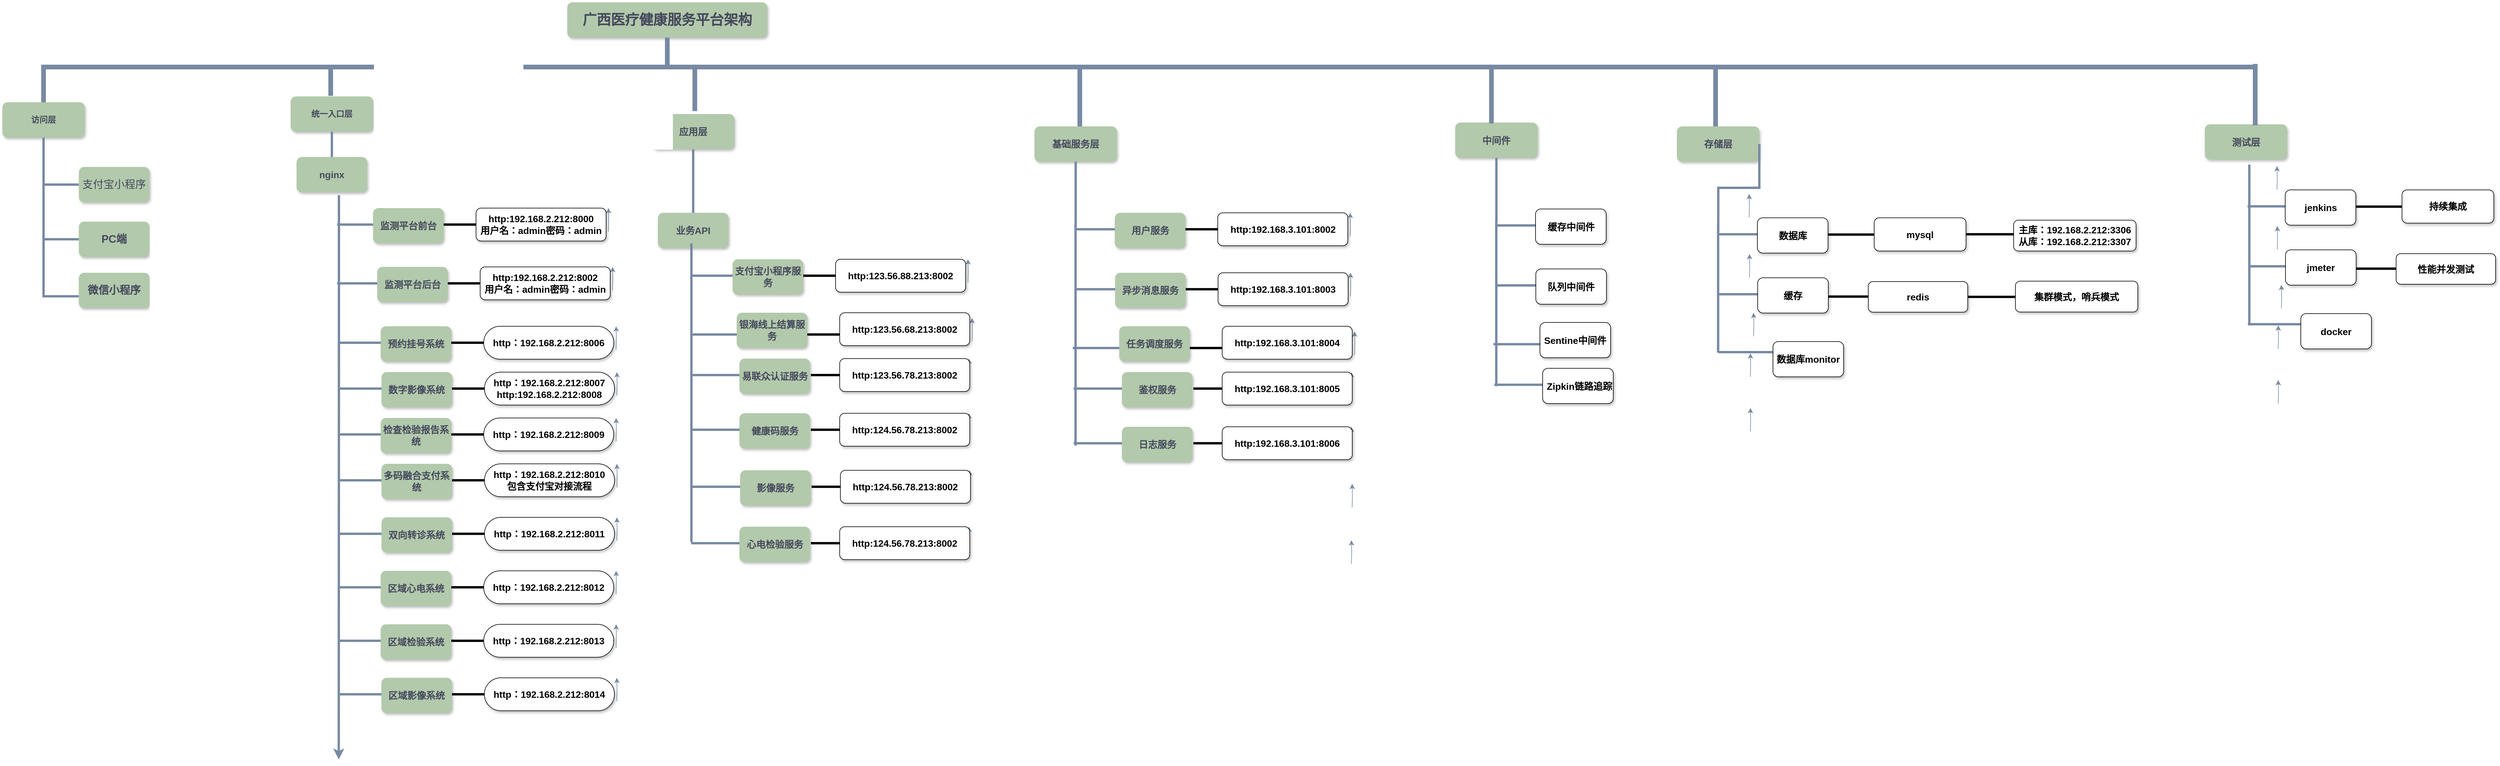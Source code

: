<mxfile version="13.9.9" type="github">
  <diagram name="Page-1" id="64c3da0e-402f-94eb-ee01-a36477274f13">
    <mxGraphModel dx="2031" dy="1089" grid="1" gridSize="13" guides="1" tooltips="1" connect="1" arrows="1" fold="1" page="1" pageScale="1" pageWidth="1169" pageHeight="826" math="0" shadow="0">
      <root>
        <mxCell id="0" />
        <mxCell id="1" parent="0" />
        <mxCell id="2" value="广西医疗健康服务平台架构" style="whiteSpace=wrap;rounded=1;shadow=1;fillColor=#B2C9AB;strokeColor=none;fontColor=#46495D;fontStyle=1;fontSize=24" parent="1" vertex="1">
          <mxGeometry x="1000" y="10" width="340" height="60" as="geometry" />
        </mxCell>
        <mxCell id="3" value="访问层" style="whiteSpace=wrap;rounded=1;fillColor=#B2C9AB;strokeColor=none;shadow=1;fontColor=#46495D;fontStyle=1;fontSize=14" parent="1" vertex="1">
          <mxGeometry x="40" y="180" width="140" height="60" as="geometry" />
        </mxCell>
        <mxCell id="4" value="统一入口层" style="whiteSpace=wrap;rounded=1;fillColor=#B2C9AB;strokeColor=none;shadow=1;fontColor=#46495D;fontStyle=1;fontSize=14" parent="1" vertex="1">
          <mxGeometry x="530" y="170.0" width="140" height="60" as="geometry" />
        </mxCell>
        <mxCell id="23" value="支付宝小程序" style="whiteSpace=wrap;rounded=1;fillColor=#B2C9AB;strokeColor=none;shadow=1;fontColor=#46495D;fontStyle=0;fontSize=18;" parent="1" vertex="1">
          <mxGeometry x="170.0" y="290.0" width="120" height="60" as="geometry" />
        </mxCell>
        <mxCell id="24" value="PC端" style="whiteSpace=wrap;rounded=1;fillColor=#B2C9AB;strokeColor=none;shadow=1;fontColor=#46495D;fontStyle=1;fontSize=18;" parent="1" vertex="1">
          <mxGeometry x="170.0" y="383.0" width="120" height="60" as="geometry" />
        </mxCell>
        <mxCell id="26" value="微信小程序" style="whiteSpace=wrap;rounded=1;fillColor=#B2C9AB;strokeColor=none;shadow=1;fontColor=#46495D;fontStyle=1;fontSize=18;" parent="1" vertex="1">
          <mxGeometry x="170.0" y="470.0" width="120" height="60" as="geometry" />
        </mxCell>
        <mxCell id="43" value="nginx" style="whiteSpace=wrap;rounded=1;fillColor=#B2C9AB;strokeColor=none;shadow=1;fontColor=#46495D;fontStyle=1;fontSize=16;" parent="1" vertex="1">
          <mxGeometry x="540.0" y="273.0" width="120" height="60" as="geometry" />
        </mxCell>
        <mxCell id="103" value="" style="edgeStyle=elbowEdgeStyle;elbow=vertical;rounded=0;fontColor=#46495D;endArrow=none;endFill=0;strokeWidth=4;strokeColor=#788AA3;" parent="1" source="3" edge="1">
          <mxGeometry width="100" height="100" relative="1" as="geometry">
            <mxPoint x="20" y="290" as="sourcePoint" />
            <mxPoint x="110" y="360" as="targetPoint" />
          </mxGeometry>
        </mxCell>
        <mxCell id="105" value="" style="edgeStyle=elbowEdgeStyle;elbow=horizontal;rounded=0;fontColor=#46495D;endArrow=none;endFill=0;strokeWidth=4;strokeColor=#788AA3;" parent="1" target="23" edge="1">
          <mxGeometry width="100" height="100" relative="1" as="geometry">
            <mxPoint x="110" y="360" as="sourcePoint" />
            <mxPoint x="110" y="380" as="targetPoint" />
            <Array as="points">
              <mxPoint x="110" y="430" />
              <mxPoint x="50" y="380" />
            </Array>
          </mxGeometry>
        </mxCell>
        <mxCell id="106" value="" style="edgeStyle=elbowEdgeStyle;elbow=horizontal;rounded=0;fontColor=#46495D;endArrow=none;endFill=0;strokeWidth=4;strokeColor=#788AA3;" parent="1" target="24" edge="1">
          <mxGeometry width="100" height="100" relative="1" as="geometry">
            <mxPoint x="110" y="360" as="sourcePoint" />
            <mxPoint x="80" y="440" as="targetPoint" />
            <Array as="points">
              <mxPoint x="110" y="480" />
              <mxPoint x="50" y="400" />
            </Array>
          </mxGeometry>
        </mxCell>
        <mxCell id="109" value="" style="edgeStyle=elbowEdgeStyle;elbow=horizontal;rounded=0;fontColor=#46495D;endArrow=none;endFill=0;strokeWidth=4;strokeColor=#788AA3;" parent="1" target="26" edge="1">
          <mxGeometry width="100" height="100" relative="1" as="geometry">
            <mxPoint x="110" y="340" as="sourcePoint" />
            <mxPoint x="100" y="460" as="targetPoint" />
            <Array as="points">
              <mxPoint x="110" y="510" />
              <mxPoint x="50" y="410" />
            </Array>
          </mxGeometry>
        </mxCell>
        <mxCell id="116" value="" style="edgeStyle=elbowEdgeStyle;elbow=vertical;rounded=0;fontColor=#46495D;endArrow=none;endFill=0;strokeWidth=4;strokeColor=#788AA3;" parent="1" source="4" target="43" edge="1">
          <mxGeometry width="100" height="100" relative="1" as="geometry">
            <mxPoint x="240" y="240.0" as="sourcePoint" />
            <mxPoint x="140" y="310" as="targetPoint" />
          </mxGeometry>
        </mxCell>
        <mxCell id="D-E3E2ECpoi-iPH8ubSQ-251" value="" style="edgeStyle=orthogonalEdgeStyle;curved=0;rounded=1;sketch=0;orthogonalLoop=1;jettySize=auto;html=1;strokeColor=#788AA3;fillColor=#B2C9AB;fontSize=18;fontColor=#46495D;" parent="1" edge="1">
          <mxGeometry relative="1" as="geometry">
            <mxPoint x="1070.0" y="400" as="sourcePoint" />
            <mxPoint x="1070.0" y="360" as="targetPoint" />
          </mxGeometry>
        </mxCell>
        <mxCell id="229" value="" style="edgeStyle=elbowEdgeStyle;elbow=vertical;rounded=0;fontColor=#46495D;endArrow=none;endFill=0;strokeWidth=8;strokeColor=#788AA3;" parent="1" source="2" target="3" edge="1">
          <mxGeometry width="100" height="100" relative="1" as="geometry">
            <mxPoint x="540" y="140" as="sourcePoint" />
            <mxPoint x="640" y="40" as="targetPoint" />
            <Array as="points">
              <mxPoint x="637" y="120" />
            </Array>
          </mxGeometry>
        </mxCell>
        <mxCell id="D-E3E2ECpoi-iPH8ubSQ-250" value="" style="edgeStyle=elbowEdgeStyle;elbow=vertical;rounded=0;fontColor=#46495D;endArrow=none;endFill=0;strokeWidth=8;strokeColor=#788AA3;" parent="1" edge="1">
          <mxGeometry width="100" height="100" relative="1" as="geometry">
            <mxPoint x="598" y="117" as="sourcePoint" />
            <mxPoint x="598" y="169" as="targetPoint" />
          </mxGeometry>
        </mxCell>
        <mxCell id="D-E3E2ECpoi-iPH8ubSQ-332" style="edgeStyle=orthogonalEdgeStyle;curved=0;rounded=1;sketch=0;orthogonalLoop=1;jettySize=auto;html=1;strokeColor=#788AA3;strokeWidth=4;fillColor=#B2C9AB;fontSize=16;fontColor=#46495D;" parent="1" edge="1">
          <mxGeometry relative="1" as="geometry">
            <mxPoint x="611.67" y="1298" as="targetPoint" />
            <mxPoint x="612" y="338" as="sourcePoint" />
            <Array as="points">
              <mxPoint x="612" y="585" />
              <mxPoint x="612" y="585" />
            </Array>
          </mxGeometry>
        </mxCell>
        <mxCell id="D-E3E2ECpoi-iPH8ubSQ-258" value="" style="line;strokeWidth=4;html=1;perimeter=backbonePerimeter;points=[];outlineConnect=0;rounded=0;sketch=0;fillColor=#B2C9AB;fontSize=16;fontColor=#46495D;strokeColor=#788AA3;" parent="1" vertex="1">
          <mxGeometry x="609" y="383" width="104" height="10" as="geometry" />
        </mxCell>
        <mxCell id="D-E3E2ECpoi-iPH8ubSQ-263" value="监测平台前台" style="whiteSpace=wrap;rounded=1;fillColor=#B2C9AB;strokeColor=none;shadow=1;fontColor=#46495D;fontStyle=1;fontSize=16;" parent="1" vertex="1">
          <mxGeometry x="670.0" y="360.0" width="120" height="60" as="geometry" />
        </mxCell>
        <mxCell id="D-E3E2ECpoi-iPH8ubSQ-266" value="" style="line;strokeWidth=4;html=1;perimeter=backbonePerimeter;points=[];outlineConnect=0;rounded=0;sketch=0;fillColor=#B2C9AB;fontSize=16;fontColor=#46495D;" parent="1" vertex="1">
          <mxGeometry x="790" y="383" width="81" height="10" as="geometry" />
        </mxCell>
        <mxCell id="D-E3E2ECpoi-iPH8ubSQ-267" value="http:192.168.2.212:8000&#xa;用户名：admin密码：admin" style="whiteSpace=wrap;rounded=1;shadow=1;fontStyle=1;fontSize=16;" parent="1" vertex="1">
          <mxGeometry x="845" y="360" width="221" height="56" as="geometry" />
        </mxCell>
        <mxCell id="D-E3E2ECpoi-iPH8ubSQ-269" value="" style="edgeStyle=orthogonalEdgeStyle;curved=0;rounded=1;sketch=0;orthogonalLoop=1;jettySize=auto;html=1;strokeColor=#788AA3;fillColor=#B2C9AB;fontSize=18;fontColor=#46495D;" parent="1" edge="1">
          <mxGeometry relative="1" as="geometry">
            <mxPoint x="1077.0" y="500" as="sourcePoint" />
            <mxPoint x="1077.0" y="460" as="targetPoint" />
          </mxGeometry>
        </mxCell>
        <mxCell id="D-E3E2ECpoi-iPH8ubSQ-270" value="" style="line;strokeWidth=4;html=1;perimeter=backbonePerimeter;points=[];outlineConnect=0;rounded=0;sketch=0;fillColor=#B2C9AB;fontSize=16;fontColor=#46495D;strokeColor=#788AA3;" parent="1" vertex="1">
          <mxGeometry x="609" y="483" width="104" height="10" as="geometry" />
        </mxCell>
        <mxCell id="D-E3E2ECpoi-iPH8ubSQ-271" value="监测平台后台" style="whiteSpace=wrap;rounded=1;fillColor=#B2C9AB;strokeColor=none;shadow=1;fontColor=#46495D;fontStyle=1;fontSize=16;" parent="1" vertex="1">
          <mxGeometry x="677.0" y="460.0" width="120" height="60" as="geometry" />
        </mxCell>
        <mxCell id="D-E3E2ECpoi-iPH8ubSQ-272" value="" style="line;strokeWidth=4;html=1;perimeter=backbonePerimeter;points=[];outlineConnect=0;rounded=0;sketch=0;fillColor=#B2C9AB;fontSize=16;fontColor=#46495D;" parent="1" vertex="1">
          <mxGeometry x="797" y="483" width="81" height="10" as="geometry" />
        </mxCell>
        <mxCell id="D-E3E2ECpoi-iPH8ubSQ-273" value="http:192.168.2.212:8002&#xa;用户名：admin密码：admin" style="whiteSpace=wrap;rounded=1;shadow=1;fontStyle=1;fontSize=16;" parent="1" vertex="1">
          <mxGeometry x="852" y="460" width="221" height="56" as="geometry" />
        </mxCell>
        <mxCell id="D-E3E2ECpoi-iPH8ubSQ-295" value="" style="edgeStyle=orthogonalEdgeStyle;curved=0;rounded=1;sketch=0;orthogonalLoop=1;jettySize=auto;html=1;strokeColor=#788AA3;fillColor=#B2C9AB;fontSize=18;fontColor=#46495D;" parent="1" edge="1">
          <mxGeometry relative="1" as="geometry">
            <mxPoint x="1083.0" y="601.0" as="sourcePoint" />
            <mxPoint x="1083.0" y="561.0" as="targetPoint" />
          </mxGeometry>
        </mxCell>
        <mxCell id="D-E3E2ECpoi-iPH8ubSQ-296" value="" style="line;strokeWidth=4;html=1;perimeter=backbonePerimeter;points=[];outlineConnect=0;rounded=0;sketch=0;fillColor=#B2C9AB;fontSize=16;fontColor=#46495D;strokeColor=#788AA3;" parent="1" vertex="1">
          <mxGeometry x="611.0" y="584" width="97" height="10" as="geometry" />
        </mxCell>
        <mxCell id="D-E3E2ECpoi-iPH8ubSQ-297" value="预约挂号系统" style="whiteSpace=wrap;rounded=1;fillColor=#B2C9AB;strokeColor=none;shadow=1;fontColor=#46495D;fontStyle=1;fontSize=16;" parent="1" vertex="1">
          <mxGeometry x="683.0" y="561.0" width="120" height="60" as="geometry" />
        </mxCell>
        <mxCell id="D-E3E2ECpoi-iPH8ubSQ-298" value="" style="line;strokeWidth=4;html=1;perimeter=backbonePerimeter;points=[];outlineConnect=0;rounded=0;sketch=0;fillColor=#B2C9AB;fontSize=16;fontColor=#46495D;" parent="1" vertex="1">
          <mxGeometry x="803.0" y="584" width="81" height="10" as="geometry" />
        </mxCell>
        <mxCell id="D-E3E2ECpoi-iPH8ubSQ-299" value="http：192.168.2.212:8006" style="whiteSpace=wrap;rounded=1;shadow=1;fontStyle=1;fontSize=16;arcSize=50;" parent="1" vertex="1">
          <mxGeometry x="858.0" y="561" width="221" height="56" as="geometry" />
        </mxCell>
        <mxCell id="D-E3E2ECpoi-iPH8ubSQ-303" value="" style="edgeStyle=orthogonalEdgeStyle;curved=0;rounded=1;sketch=0;orthogonalLoop=1;jettySize=auto;html=1;strokeColor=#788AA3;fillColor=#B2C9AB;fontSize=18;fontColor=#46495D;" parent="1" edge="1">
          <mxGeometry relative="1" as="geometry">
            <mxPoint x="1084.34" y="679.0" as="sourcePoint" />
            <mxPoint x="1084.34" y="639.0" as="targetPoint" />
          </mxGeometry>
        </mxCell>
        <mxCell id="D-E3E2ECpoi-iPH8ubSQ-304" value="" style="line;strokeWidth=4;html=1;perimeter=backbonePerimeter;points=[];outlineConnect=0;rounded=0;sketch=0;fillColor=#B2C9AB;fontSize=16;fontColor=#46495D;strokeColor=#788AA3;" parent="1" vertex="1">
          <mxGeometry x="612.34" y="662" width="97" height="10" as="geometry" />
        </mxCell>
        <mxCell id="D-E3E2ECpoi-iPH8ubSQ-305" value="数字影像系统" style="whiteSpace=wrap;rounded=1;fillColor=#B2C9AB;strokeColor=none;shadow=1;fontColor=#46495D;fontStyle=1;fontSize=16;" parent="1" vertex="1">
          <mxGeometry x="684.34" y="639.0" width="120" height="60" as="geometry" />
        </mxCell>
        <mxCell id="D-E3E2ECpoi-iPH8ubSQ-306" value="" style="line;strokeWidth=4;html=1;perimeter=backbonePerimeter;points=[];outlineConnect=0;rounded=0;sketch=0;fillColor=#B2C9AB;fontSize=16;fontColor=#46495D;" parent="1" vertex="1">
          <mxGeometry x="804.34" y="662" width="81" height="10" as="geometry" />
        </mxCell>
        <mxCell id="D-E3E2ECpoi-iPH8ubSQ-307" value="http：192.168.2.212:8007&#xa;http:192.168.2.212:8008" style="whiteSpace=wrap;rounded=1;shadow=1;fontStyle=1;fontSize=16;arcSize=50;" parent="1" vertex="1">
          <mxGeometry x="859.34" y="639" width="221" height="56" as="geometry" />
        </mxCell>
        <mxCell id="D-E3E2ECpoi-iPH8ubSQ-310" value="" style="edgeStyle=orthogonalEdgeStyle;curved=0;rounded=1;sketch=0;orthogonalLoop=1;jettySize=auto;html=1;strokeColor=#788AA3;fillColor=#B2C9AB;fontSize=18;fontColor=#46495D;" parent="1" edge="1">
          <mxGeometry relative="1" as="geometry">
            <mxPoint x="1083.0" y="757.0" as="sourcePoint" />
            <mxPoint x="1083.0" y="717.0" as="targetPoint" />
          </mxGeometry>
        </mxCell>
        <mxCell id="D-E3E2ECpoi-iPH8ubSQ-311" value="" style="line;strokeWidth=4;html=1;perimeter=backbonePerimeter;points=[];outlineConnect=0;rounded=0;sketch=0;fillColor=#B2C9AB;fontSize=16;fontColor=#46495D;strokeColor=#788AA3;" parent="1" vertex="1">
          <mxGeometry x="611.0" y="740" width="97" height="10" as="geometry" />
        </mxCell>
        <mxCell id="D-E3E2ECpoi-iPH8ubSQ-312" value="检查检验报告系统" style="whiteSpace=wrap;rounded=1;fillColor=#B2C9AB;strokeColor=none;shadow=1;fontColor=#46495D;fontStyle=1;fontSize=16;" parent="1" vertex="1">
          <mxGeometry x="683.0" y="717.0" width="120" height="60" as="geometry" />
        </mxCell>
        <mxCell id="D-E3E2ECpoi-iPH8ubSQ-313" value="" style="line;strokeWidth=4;html=1;perimeter=backbonePerimeter;points=[];outlineConnect=0;rounded=0;sketch=0;fillColor=#B2C9AB;fontSize=16;fontColor=#46495D;" parent="1" vertex="1">
          <mxGeometry x="803.0" y="740" width="81" height="10" as="geometry" />
        </mxCell>
        <mxCell id="D-E3E2ECpoi-iPH8ubSQ-314" value="http：192.168.2.212:8009" style="whiteSpace=wrap;rounded=1;shadow=1;fontStyle=1;fontSize=16;arcSize=50;" parent="1" vertex="1">
          <mxGeometry x="858.0" y="717" width="221" height="56" as="geometry" />
        </mxCell>
        <mxCell id="D-E3E2ECpoi-iPH8ubSQ-317" value="" style="edgeStyle=orthogonalEdgeStyle;curved=0;rounded=1;sketch=0;orthogonalLoop=1;jettySize=auto;html=1;strokeColor=#788AA3;fillColor=#B2C9AB;fontSize=18;fontColor=#46495D;" parent="1" edge="1">
          <mxGeometry relative="1" as="geometry">
            <mxPoint x="1084.34" y="835.0" as="sourcePoint" />
            <mxPoint x="1084.34" y="795.0" as="targetPoint" />
          </mxGeometry>
        </mxCell>
        <mxCell id="D-E3E2ECpoi-iPH8ubSQ-318" value="" style="line;strokeWidth=4;html=1;perimeter=backbonePerimeter;points=[];outlineConnect=0;rounded=0;sketch=0;fillColor=#B2C9AB;fontSize=16;fontColor=#46495D;strokeColor=#788AA3;" parent="1" vertex="1">
          <mxGeometry x="612.34" y="818" width="97" height="10" as="geometry" />
        </mxCell>
        <mxCell id="D-E3E2ECpoi-iPH8ubSQ-319" value="多码融合支付系统" style="whiteSpace=wrap;rounded=1;fillColor=#B2C9AB;strokeColor=none;shadow=1;fontColor=#46495D;fontStyle=1;fontSize=16;" parent="1" vertex="1">
          <mxGeometry x="684.34" y="795" width="120" height="60" as="geometry" />
        </mxCell>
        <mxCell id="D-E3E2ECpoi-iPH8ubSQ-320" value="" style="line;strokeWidth=4;html=1;perimeter=backbonePerimeter;points=[];outlineConnect=0;rounded=0;sketch=0;fillColor=#B2C9AB;fontSize=16;fontColor=#46495D;" parent="1" vertex="1">
          <mxGeometry x="804.34" y="818" width="81" height="10" as="geometry" />
        </mxCell>
        <mxCell id="D-E3E2ECpoi-iPH8ubSQ-321" value="http：192.168.2.212:8010&#xa;包含支付宝对接流程" style="whiteSpace=wrap;rounded=1;shadow=1;fontStyle=1;fontSize=16;arcSize=50;" parent="1" vertex="1">
          <mxGeometry x="859.34" y="795" width="221" height="56" as="geometry" />
        </mxCell>
        <mxCell id="D-E3E2ECpoi-iPH8ubSQ-322" value="" style="edgeStyle=orthogonalEdgeStyle;curved=0;rounded=1;sketch=0;orthogonalLoop=1;jettySize=auto;html=1;strokeColor=#788AA3;fillColor=#B2C9AB;fontSize=18;fontColor=#46495D;" parent="1" edge="1">
          <mxGeometry relative="1" as="geometry">
            <mxPoint x="1084.34" y="926.0" as="sourcePoint" />
            <mxPoint x="1084.34" y="886.0" as="targetPoint" />
          </mxGeometry>
        </mxCell>
        <mxCell id="D-E3E2ECpoi-iPH8ubSQ-323" value="" style="line;strokeWidth=4;html=1;perimeter=backbonePerimeter;points=[];outlineConnect=0;rounded=0;sketch=0;fillColor=#B2C9AB;fontSize=16;fontColor=#46495D;strokeColor=#788AA3;" parent="1" vertex="1">
          <mxGeometry x="612.34" y="909" width="97" height="10" as="geometry" />
        </mxCell>
        <mxCell id="D-E3E2ECpoi-iPH8ubSQ-324" value="双向转诊系统" style="whiteSpace=wrap;rounded=1;fillColor=#B2C9AB;strokeColor=none;shadow=1;fontColor=#46495D;fontStyle=1;fontSize=16;" parent="1" vertex="1">
          <mxGeometry x="684.34" y="886" width="120" height="60" as="geometry" />
        </mxCell>
        <mxCell id="D-E3E2ECpoi-iPH8ubSQ-325" value="" style="line;strokeWidth=4;html=1;perimeter=backbonePerimeter;points=[];outlineConnect=0;rounded=0;sketch=0;fillColor=#B2C9AB;fontSize=16;fontColor=#46495D;" parent="1" vertex="1">
          <mxGeometry x="804.34" y="909" width="81" height="10" as="geometry" />
        </mxCell>
        <mxCell id="D-E3E2ECpoi-iPH8ubSQ-326" value="http：192.168.2.212:8011" style="whiteSpace=wrap;rounded=1;shadow=1;fontStyle=1;fontSize=16;arcSize=50;" parent="1" vertex="1">
          <mxGeometry x="859.34" y="886" width="221" height="56" as="geometry" />
        </mxCell>
        <mxCell id="D-E3E2ECpoi-iPH8ubSQ-327" value="" style="edgeStyle=orthogonalEdgeStyle;curved=0;rounded=1;sketch=0;orthogonalLoop=1;jettySize=auto;html=1;strokeColor=#788AA3;fillColor=#B2C9AB;fontSize=18;fontColor=#46495D;" parent="1" edge="1">
          <mxGeometry relative="1" as="geometry">
            <mxPoint x="1083.0" y="1017.0" as="sourcePoint" />
            <mxPoint x="1083.0" y="977.0" as="targetPoint" />
          </mxGeometry>
        </mxCell>
        <mxCell id="D-E3E2ECpoi-iPH8ubSQ-328" value="" style="line;strokeWidth=4;html=1;perimeter=backbonePerimeter;points=[];outlineConnect=0;rounded=0;sketch=0;fillColor=#B2C9AB;fontSize=16;fontColor=#46495D;strokeColor=#788AA3;" parent="1" vertex="1">
          <mxGeometry x="611.0" y="1000" width="97" height="10" as="geometry" />
        </mxCell>
        <mxCell id="D-E3E2ECpoi-iPH8ubSQ-329" value="区域心电系统" style="whiteSpace=wrap;rounded=1;fillColor=#B2C9AB;strokeColor=none;shadow=1;fontColor=#46495D;fontStyle=1;fontSize=16;" parent="1" vertex="1">
          <mxGeometry x="683.0" y="977" width="120" height="60" as="geometry" />
        </mxCell>
        <mxCell id="D-E3E2ECpoi-iPH8ubSQ-330" value="" style="line;strokeWidth=4;html=1;perimeter=backbonePerimeter;points=[];outlineConnect=0;rounded=0;sketch=0;fillColor=#B2C9AB;fontSize=16;fontColor=#46495D;" parent="1" vertex="1">
          <mxGeometry x="803.0" y="1000" width="81" height="10" as="geometry" />
        </mxCell>
        <mxCell id="D-E3E2ECpoi-iPH8ubSQ-331" value="http：192.168.2.212:8012" style="whiteSpace=wrap;rounded=1;shadow=1;fontStyle=1;fontSize=16;arcSize=50;" parent="1" vertex="1">
          <mxGeometry x="858.0" y="977" width="221" height="56" as="geometry" />
        </mxCell>
        <mxCell id="D-E3E2ECpoi-iPH8ubSQ-333" value="" style="edgeStyle=orthogonalEdgeStyle;curved=0;rounded=1;sketch=0;orthogonalLoop=1;jettySize=auto;html=1;strokeColor=#788AA3;fillColor=#B2C9AB;fontSize=18;fontColor=#46495D;" parent="1" edge="1">
          <mxGeometry relative="1" as="geometry">
            <mxPoint x="1083.0" y="1108.0" as="sourcePoint" />
            <mxPoint x="1083.0" y="1068.0" as="targetPoint" />
          </mxGeometry>
        </mxCell>
        <mxCell id="D-E3E2ECpoi-iPH8ubSQ-334" value="" style="line;strokeWidth=4;html=1;perimeter=backbonePerimeter;points=[];outlineConnect=0;rounded=0;sketch=0;fillColor=#B2C9AB;fontSize=16;fontColor=#46495D;strokeColor=#788AA3;" parent="1" vertex="1">
          <mxGeometry x="611.0" y="1091" width="97" height="10" as="geometry" />
        </mxCell>
        <mxCell id="D-E3E2ECpoi-iPH8ubSQ-335" value="区域检验系统" style="whiteSpace=wrap;rounded=1;fillColor=#B2C9AB;strokeColor=none;shadow=1;fontColor=#46495D;fontStyle=1;fontSize=16;" parent="1" vertex="1">
          <mxGeometry x="683.0" y="1068" width="120" height="60" as="geometry" />
        </mxCell>
        <mxCell id="D-E3E2ECpoi-iPH8ubSQ-336" value="" style="line;strokeWidth=4;html=1;perimeter=backbonePerimeter;points=[];outlineConnect=0;rounded=0;sketch=0;fillColor=#B2C9AB;fontSize=16;fontColor=#46495D;" parent="1" vertex="1">
          <mxGeometry x="803.0" y="1091" width="81" height="10" as="geometry" />
        </mxCell>
        <mxCell id="D-E3E2ECpoi-iPH8ubSQ-337" value="http：192.168.2.212:8013" style="whiteSpace=wrap;rounded=1;shadow=1;fontStyle=1;fontSize=16;arcSize=50;" parent="1" vertex="1">
          <mxGeometry x="858.0" y="1068" width="221" height="56" as="geometry" />
        </mxCell>
        <mxCell id="D-E3E2ECpoi-iPH8ubSQ-343" value="" style="edgeStyle=orthogonalEdgeStyle;curved=0;rounded=1;sketch=0;orthogonalLoop=1;jettySize=auto;html=1;strokeColor=#788AA3;fillColor=#B2C9AB;fontSize=18;fontColor=#46495D;" parent="1" edge="1">
          <mxGeometry relative="1" as="geometry">
            <mxPoint x="1084.17" y="1199.0" as="sourcePoint" />
            <mxPoint x="1084.17" y="1159.0" as="targetPoint" />
          </mxGeometry>
        </mxCell>
        <mxCell id="D-E3E2ECpoi-iPH8ubSQ-344" value="" style="line;strokeWidth=4;html=1;perimeter=backbonePerimeter;points=[];outlineConnect=0;rounded=0;sketch=0;fillColor=#B2C9AB;fontSize=16;fontColor=#46495D;strokeColor=#788AA3;" parent="1" vertex="1">
          <mxGeometry x="612.17" y="1182" width="97" height="10" as="geometry" />
        </mxCell>
        <mxCell id="D-E3E2ECpoi-iPH8ubSQ-345" value="区域影像系统" style="whiteSpace=wrap;rounded=1;fillColor=#B2C9AB;strokeColor=none;shadow=1;fontColor=#46495D;fontStyle=1;fontSize=16;" parent="1" vertex="1">
          <mxGeometry x="684.17" y="1159" width="120" height="60" as="geometry" />
        </mxCell>
        <mxCell id="D-E3E2ECpoi-iPH8ubSQ-346" value="" style="line;strokeWidth=4;html=1;perimeter=backbonePerimeter;points=[];outlineConnect=0;rounded=0;sketch=0;fillColor=#B2C9AB;fontSize=16;fontColor=#46495D;" parent="1" vertex="1">
          <mxGeometry x="804.17" y="1182" width="81" height="10" as="geometry" />
        </mxCell>
        <mxCell id="D-E3E2ECpoi-iPH8ubSQ-347" value="http：192.168.2.212:8014" style="whiteSpace=wrap;rounded=1;shadow=1;fontStyle=1;fontSize=16;arcSize=50;" parent="1" vertex="1">
          <mxGeometry x="859.17" y="1159" width="221" height="56" as="geometry" />
        </mxCell>
        <mxCell id="D-E3E2ECpoi-iPH8ubSQ-348" value="应用层" style="whiteSpace=wrap;rounded=1;fillColor=#B2C9AB;strokeColor=none;shadow=1;fontColor=#46495D;fontStyle=1;fontSize=16;" parent="1" vertex="1">
          <mxGeometry x="1144" y="200.0" width="140" height="60" as="geometry" />
        </mxCell>
        <mxCell id="D-E3E2ECpoi-iPH8ubSQ-349" value="业务API" style="whiteSpace=wrap;rounded=1;fillColor=#B2C9AB;strokeColor=none;shadow=1;fontColor=#46495D;fontStyle=1;fontSize=16;" parent="1" vertex="1">
          <mxGeometry x="1154.0" y="368.0" width="120" height="60" as="geometry" />
        </mxCell>
        <mxCell id="D-E3E2ECpoi-iPH8ubSQ-350" value="" style="edgeStyle=elbowEdgeStyle;elbow=vertical;rounded=0;fontColor=#46495D;endArrow=none;endFill=0;strokeWidth=4;strokeColor=#788AA3;" parent="1" source="D-E3E2ECpoi-iPH8ubSQ-348" target="D-E3E2ECpoi-iPH8ubSQ-349" edge="1">
          <mxGeometry width="100" height="100" relative="1" as="geometry">
            <mxPoint x="851" y="327.0" as="sourcePoint" />
            <mxPoint x="751" y="397" as="targetPoint" />
          </mxGeometry>
        </mxCell>
        <mxCell id="D-E3E2ECpoi-iPH8ubSQ-351" value="" style="edgeStyle=orthogonalEdgeStyle;curved=0;rounded=1;sketch=0;orthogonalLoop=1;jettySize=auto;html=1;strokeColor=#788AA3;fillColor=#B2C9AB;fontSize=18;fontColor=#46495D;" parent="1" edge="1">
          <mxGeometry relative="1" as="geometry">
            <mxPoint x="1681.0" y="487" as="sourcePoint" />
            <mxPoint x="1681.0" y="447" as="targetPoint" />
          </mxGeometry>
        </mxCell>
        <mxCell id="D-E3E2ECpoi-iPH8ubSQ-352" value="" style="line;strokeWidth=4;direction=south;html=1;rounded=0;sketch=0;fillColor=#B2C9AB;fontSize=16;fontColor=#46495D;strokeColor=#788AA3;" parent="1" vertex="1">
          <mxGeometry x="1206" y="420" width="10" height="508" as="geometry" />
        </mxCell>
        <mxCell id="D-E3E2ECpoi-iPH8ubSQ-353" value="" style="line;strokeWidth=4;html=1;perimeter=backbonePerimeter;points=[];outlineConnect=0;rounded=0;sketch=0;fillColor=#B2C9AB;fontSize=16;fontColor=#46495D;strokeColor=#788AA3;" parent="1" vertex="1">
          <mxGeometry x="1209" y="470" width="104" height="10" as="geometry" />
        </mxCell>
        <mxCell id="D-E3E2ECpoi-iPH8ubSQ-354" value="支付宝小程序服务" style="whiteSpace=wrap;rounded=1;fillColor=#B2C9AB;strokeColor=none;shadow=1;fontColor=#46495D;fontStyle=1;fontSize=16;" parent="1" vertex="1">
          <mxGeometry x="1281.0" y="447.0" width="120" height="60" as="geometry" />
        </mxCell>
        <mxCell id="D-E3E2ECpoi-iPH8ubSQ-355" value="" style="line;strokeWidth=4;html=1;perimeter=backbonePerimeter;points=[];outlineConnect=0;rounded=0;sketch=0;fillColor=#B2C9AB;fontSize=16;fontColor=#46495D;" parent="1" vertex="1">
          <mxGeometry x="1401" y="470" width="81" height="10" as="geometry" />
        </mxCell>
        <mxCell id="D-E3E2ECpoi-iPH8ubSQ-356" value="http:123.56.88.213:8002" style="whiteSpace=wrap;rounded=1;shadow=1;fontStyle=1;fontSize=16;" parent="1" vertex="1">
          <mxGeometry x="1456" y="447" width="221" height="56" as="geometry" />
        </mxCell>
        <mxCell id="D-E3E2ECpoi-iPH8ubSQ-357" value="" style="edgeStyle=orthogonalEdgeStyle;curved=0;rounded=1;sketch=0;orthogonalLoop=1;jettySize=auto;html=1;strokeColor=#788AA3;fillColor=#B2C9AB;fontSize=18;fontColor=#46495D;" parent="1" edge="1">
          <mxGeometry relative="1" as="geometry">
            <mxPoint x="1688.0" y="587" as="sourcePoint" />
            <mxPoint x="1688.0" y="547" as="targetPoint" />
          </mxGeometry>
        </mxCell>
        <mxCell id="D-E3E2ECpoi-iPH8ubSQ-358" value="" style="line;strokeWidth=4;html=1;perimeter=backbonePerimeter;points=[];outlineConnect=0;rounded=0;sketch=0;fillColor=#B2C9AB;fontSize=16;fontColor=#46495D;strokeColor=#788AA3;" parent="1" vertex="1">
          <mxGeometry x="1209" y="570" width="101" height="10" as="geometry" />
        </mxCell>
        <mxCell id="D-E3E2ECpoi-iPH8ubSQ-359" value="银海线上结算服务" style="whiteSpace=wrap;rounded=1;fillColor=#B2C9AB;strokeColor=none;shadow=1;fontColor=#46495D;fontStyle=1;fontSize=16;" parent="1" vertex="1">
          <mxGeometry x="1288.0" y="538.0" width="120" height="60" as="geometry" />
        </mxCell>
        <mxCell id="D-E3E2ECpoi-iPH8ubSQ-360" value="" style="line;strokeWidth=4;html=1;perimeter=backbonePerimeter;points=[];outlineConnect=0;rounded=0;sketch=0;fillColor=#B2C9AB;fontSize=16;fontColor=#46495D;" parent="1" vertex="1">
          <mxGeometry x="1408" y="570" width="81" height="10" as="geometry" />
        </mxCell>
        <mxCell id="D-E3E2ECpoi-iPH8ubSQ-361" value="http:123.56.68.213:8002" style="whiteSpace=wrap;rounded=1;shadow=1;fontStyle=1;fontSize=16;" parent="1" vertex="1">
          <mxGeometry x="1463" y="538" width="221" height="56" as="geometry" />
        </mxCell>
        <mxCell id="D-E3E2ECpoi-iPH8ubSQ-418" value="" style="line;strokeWidth=8;direction=south;html=1;perimeter=backbonePerimeter;points=[];outlineConnect=0;rounded=0;sketch=0;fontSize=16;fontColor=#46495D;fillColor=#C9C3C6;strokeColor=#788AA3;" parent="1" vertex="1">
          <mxGeometry x="1211.79" y="118" width="10" height="77" as="geometry" />
        </mxCell>
        <mxCell id="D-E3E2ECpoi-iPH8ubSQ-420" value="" style="edgeStyle=orthogonalEdgeStyle;curved=0;rounded=1;sketch=0;orthogonalLoop=1;jettySize=auto;html=1;strokeColor=#788AA3;fillColor=#B2C9AB;fontSize=18;fontColor=#46495D;" parent="1" edge="1">
          <mxGeometry relative="1" as="geometry">
            <mxPoint x="1682.57" y="656" as="sourcePoint" />
            <mxPoint x="1682.57" y="616" as="targetPoint" />
          </mxGeometry>
        </mxCell>
        <mxCell id="D-E3E2ECpoi-iPH8ubSQ-421" value="" style="line;strokeWidth=4;html=1;perimeter=backbonePerimeter;points=[];outlineConnect=0;rounded=0;sketch=0;fillColor=#B2C9AB;fontSize=16;fontColor=#46495D;strokeColor=#788AA3;" parent="1" vertex="1">
          <mxGeometry x="1210.57" y="639" width="104" height="10" as="geometry" />
        </mxCell>
        <mxCell id="D-E3E2ECpoi-iPH8ubSQ-422" value="易联众认证服务" style="whiteSpace=wrap;rounded=1;fillColor=#B2C9AB;strokeColor=none;shadow=1;fontColor=#46495D;fontStyle=1;fontSize=16;" parent="1" vertex="1">
          <mxGeometry x="1292.57" y="616.0" width="120" height="60" as="geometry" />
        </mxCell>
        <mxCell id="D-E3E2ECpoi-iPH8ubSQ-423" value="" style="line;strokeWidth=4;html=1;perimeter=backbonePerimeter;points=[];outlineConnect=0;rounded=0;sketch=0;fillColor=#B2C9AB;fontSize=16;fontColor=#46495D;" parent="1" vertex="1">
          <mxGeometry x="1414" y="639" width="69.57" height="10" as="geometry" />
        </mxCell>
        <mxCell id="D-E3E2ECpoi-iPH8ubSQ-424" value="http:123.56.78.213:8002" style="whiteSpace=wrap;rounded=1;shadow=1;fontStyle=1;fontSize=16;" parent="1" vertex="1">
          <mxGeometry x="1463" y="616" width="221" height="56" as="geometry" />
        </mxCell>
        <mxCell id="D-E3E2ECpoi-iPH8ubSQ-425" value="" style="edgeStyle=orthogonalEdgeStyle;curved=0;rounded=1;sketch=0;orthogonalLoop=1;jettySize=auto;html=1;strokeColor=#788AA3;fillColor=#B2C9AB;fontSize=18;fontColor=#46495D;" parent="1" edge="1">
          <mxGeometry relative="1" as="geometry">
            <mxPoint x="1682.57" y="749" as="sourcePoint" />
            <mxPoint x="1682.57" y="709" as="targetPoint" />
          </mxGeometry>
        </mxCell>
        <mxCell id="D-E3E2ECpoi-iPH8ubSQ-426" value="" style="line;strokeWidth=4;html=1;perimeter=backbonePerimeter;points=[];outlineConnect=0;rounded=0;sketch=0;fillColor=#B2C9AB;fontSize=16;fontColor=#46495D;strokeColor=#788AA3;" parent="1" vertex="1">
          <mxGeometry x="1210.57" y="732" width="104" height="10" as="geometry" />
        </mxCell>
        <mxCell id="D-E3E2ECpoi-iPH8ubSQ-427" value="健康码服务" style="whiteSpace=wrap;rounded=1;fillColor=#B2C9AB;strokeColor=none;shadow=1;fontColor=#46495D;fontStyle=1;fontSize=16;" parent="1" vertex="1">
          <mxGeometry x="1292.57" y="709.0" width="120" height="60" as="geometry" />
        </mxCell>
        <mxCell id="D-E3E2ECpoi-iPH8ubSQ-428" value="" style="line;strokeWidth=4;html=1;perimeter=backbonePerimeter;points=[];outlineConnect=0;rounded=0;sketch=0;fillColor=#B2C9AB;fontSize=16;fontColor=#46495D;" parent="1" vertex="1">
          <mxGeometry x="1414" y="732" width="69.57" height="10" as="geometry" />
        </mxCell>
        <mxCell id="D-E3E2ECpoi-iPH8ubSQ-429" value="http:124.56.78.213:8002" style="whiteSpace=wrap;rounded=1;shadow=1;fontStyle=1;fontSize=16;" parent="1" vertex="1">
          <mxGeometry x="1463" y="709" width="221" height="56" as="geometry" />
        </mxCell>
        <mxCell id="D-E3E2ECpoi-iPH8ubSQ-430" value="" style="edgeStyle=orthogonalEdgeStyle;curved=0;rounded=1;sketch=0;orthogonalLoop=1;jettySize=auto;html=1;strokeColor=#788AA3;fillColor=#B2C9AB;fontSize=18;fontColor=#46495D;" parent="1" edge="1">
          <mxGeometry relative="1" as="geometry">
            <mxPoint x="1683.79" y="846.0" as="sourcePoint" />
            <mxPoint x="1683.79" y="806" as="targetPoint" />
          </mxGeometry>
        </mxCell>
        <mxCell id="D-E3E2ECpoi-iPH8ubSQ-431" value="" style="line;strokeWidth=4;html=1;perimeter=backbonePerimeter;points=[];outlineConnect=0;rounded=0;sketch=0;fillColor=#B2C9AB;fontSize=16;fontColor=#46495D;strokeColor=#788AA3;" parent="1" vertex="1">
          <mxGeometry x="1211.79" y="829" width="104" height="10" as="geometry" />
        </mxCell>
        <mxCell id="D-E3E2ECpoi-iPH8ubSQ-432" value="影像服务" style="whiteSpace=wrap;rounded=1;fillColor=#B2C9AB;strokeColor=none;shadow=1;fontColor=#46495D;fontStyle=1;fontSize=16;" parent="1" vertex="1">
          <mxGeometry x="1293.79" y="806.0" width="120" height="60" as="geometry" />
        </mxCell>
        <mxCell id="D-E3E2ECpoi-iPH8ubSQ-433" value="" style="line;strokeWidth=4;html=1;perimeter=backbonePerimeter;points=[];outlineConnect=0;rounded=0;sketch=0;fillColor=#B2C9AB;fontSize=16;fontColor=#46495D;" parent="1" vertex="1">
          <mxGeometry x="1415.22" y="829" width="69.57" height="10" as="geometry" />
        </mxCell>
        <mxCell id="D-E3E2ECpoi-iPH8ubSQ-434" value="http:124.56.78.213:8002" style="whiteSpace=wrap;rounded=1;shadow=1;fontStyle=1;fontSize=16;" parent="1" vertex="1">
          <mxGeometry x="1464.22" y="806" width="221" height="56" as="geometry" />
        </mxCell>
        <mxCell id="D-E3E2ECpoi-iPH8ubSQ-435" value="" style="edgeStyle=orthogonalEdgeStyle;curved=0;rounded=1;sketch=0;orthogonalLoop=1;jettySize=auto;html=1;strokeColor=#788AA3;fillColor=#B2C9AB;fontSize=18;fontColor=#46495D;" parent="1" edge="1">
          <mxGeometry relative="1" as="geometry">
            <mxPoint x="1682.57" y="942.0" as="sourcePoint" />
            <mxPoint x="1682.57" y="902" as="targetPoint" />
          </mxGeometry>
        </mxCell>
        <mxCell id="D-E3E2ECpoi-iPH8ubSQ-436" value="" style="line;strokeWidth=4;html=1;perimeter=backbonePerimeter;points=[];outlineConnect=0;rounded=0;sketch=0;fillColor=#B2C9AB;fontSize=16;fontColor=#46495D;strokeColor=#788AA3;" parent="1" vertex="1">
          <mxGeometry x="1210.57" y="925" width="104" height="10" as="geometry" />
        </mxCell>
        <mxCell id="D-E3E2ECpoi-iPH8ubSQ-437" value="心电检验服务" style="whiteSpace=wrap;rounded=1;fillColor=#B2C9AB;strokeColor=none;shadow=1;fontColor=#46495D;fontStyle=1;fontSize=16;" parent="1" vertex="1">
          <mxGeometry x="1292.57" y="902.0" width="120" height="60" as="geometry" />
        </mxCell>
        <mxCell id="D-E3E2ECpoi-iPH8ubSQ-438" value="" style="line;strokeWidth=4;html=1;perimeter=backbonePerimeter;points=[];outlineConnect=0;rounded=0;sketch=0;fillColor=#B2C9AB;fontSize=16;fontColor=#46495D;" parent="1" vertex="1">
          <mxGeometry x="1414" y="925" width="69.57" height="10" as="geometry" />
        </mxCell>
        <mxCell id="D-E3E2ECpoi-iPH8ubSQ-439" value="http:124.56.78.213:8002" style="whiteSpace=wrap;rounded=1;shadow=1;fontStyle=1;fontSize=16;" parent="1" vertex="1">
          <mxGeometry x="1463" y="902" width="221" height="56" as="geometry" />
        </mxCell>
        <mxCell id="N0z0GKp-rFA3YgLBOQ30-234" value="基础服务层" style="whiteSpace=wrap;rounded=1;fillColor=#B2C9AB;strokeColor=none;shadow=1;fontColor=#46495D;fontStyle=1;fontSize=16;" vertex="1" parent="1">
          <mxGeometry x="1794" y="221.0" width="140" height="60" as="geometry" />
        </mxCell>
        <mxCell id="N0z0GKp-rFA3YgLBOQ30-236" value="" style="edgeStyle=elbowEdgeStyle;elbow=vertical;rounded=0;fontColor=#46495D;endArrow=none;endFill=0;strokeWidth=4;strokeColor=#788AA3;" edge="1" parent="1" source="N0z0GKp-rFA3YgLBOQ30-234">
          <mxGeometry width="100" height="100" relative="1" as="geometry">
            <mxPoint x="1501" y="350.0" as="sourcePoint" />
            <mxPoint x="1864" y="391" as="targetPoint" />
          </mxGeometry>
        </mxCell>
        <mxCell id="N0z0GKp-rFA3YgLBOQ30-237" value="" style="edgeStyle=orthogonalEdgeStyle;curved=0;rounded=1;sketch=0;orthogonalLoop=1;jettySize=auto;html=1;strokeColor=#788AA3;fillColor=#B2C9AB;fontSize=18;fontColor=#46495D;" edge="1" parent="1">
          <mxGeometry relative="1" as="geometry">
            <mxPoint x="2331.0" y="510" as="sourcePoint" />
            <mxPoint x="2331.0" y="470" as="targetPoint" />
          </mxGeometry>
        </mxCell>
        <mxCell id="N0z0GKp-rFA3YgLBOQ30-238" value="" style="line;strokeWidth=4;direction=south;html=1;rounded=0;sketch=0;fillColor=#B2C9AB;fontSize=16;fontColor=#46495D;strokeColor=#788AA3;" vertex="1" parent="1">
          <mxGeometry x="1858.79" y="387" width="10" height="377" as="geometry" />
        </mxCell>
        <mxCell id="N0z0GKp-rFA3YgLBOQ30-239" value="" style="line;strokeWidth=4;html=1;perimeter=backbonePerimeter;points=[];outlineConnect=0;rounded=0;sketch=0;fillColor=#B2C9AB;fontSize=16;fontColor=#46495D;strokeColor=#788AA3;" vertex="1" parent="1">
          <mxGeometry x="1865" y="493" width="92" height="10" as="geometry" />
        </mxCell>
        <mxCell id="N0z0GKp-rFA3YgLBOQ30-240" value="异步消息服务" style="whiteSpace=wrap;rounded=1;fillColor=#B2C9AB;strokeColor=none;shadow=1;fontColor=#46495D;fontStyle=1;fontSize=16;" vertex="1" parent="1">
          <mxGeometry x="1931.0" y="470.0" width="120" height="60" as="geometry" />
        </mxCell>
        <mxCell id="N0z0GKp-rFA3YgLBOQ30-241" value="" style="line;strokeWidth=4;html=1;perimeter=backbonePerimeter;points=[];outlineConnect=0;rounded=0;sketch=0;fillColor=#B2C9AB;fontSize=16;fontColor=#46495D;" vertex="1" parent="1">
          <mxGeometry x="2051" y="493" width="81" height="10" as="geometry" />
        </mxCell>
        <mxCell id="N0z0GKp-rFA3YgLBOQ30-242" value="http:192.168.3.101:8003" style="whiteSpace=wrap;rounded=1;shadow=1;fontStyle=1;fontSize=16;" vertex="1" parent="1">
          <mxGeometry x="2106" y="470" width="221" height="56" as="geometry" />
        </mxCell>
        <mxCell id="N0z0GKp-rFA3YgLBOQ30-243" value="" style="edgeStyle=orthogonalEdgeStyle;curved=0;rounded=1;sketch=0;orthogonalLoop=1;jettySize=auto;html=1;strokeColor=#788AA3;fillColor=#B2C9AB;fontSize=18;fontColor=#46495D;" edge="1" parent="1">
          <mxGeometry relative="1" as="geometry">
            <mxPoint x="2338.0" y="610" as="sourcePoint" />
            <mxPoint x="2338.0" y="570" as="targetPoint" />
          </mxGeometry>
        </mxCell>
        <mxCell id="N0z0GKp-rFA3YgLBOQ30-244" value="" style="line;strokeWidth=4;html=1;perimeter=backbonePerimeter;points=[];outlineConnect=0;rounded=0;sketch=0;fillColor=#B2C9AB;fontSize=16;fontColor=#46495D;strokeColor=#788AA3;" vertex="1" parent="1">
          <mxGeometry x="1859" y="593" width="101" height="10" as="geometry" />
        </mxCell>
        <mxCell id="N0z0GKp-rFA3YgLBOQ30-245" value="任务调度服务" style="whiteSpace=wrap;rounded=1;fillColor=#B2C9AB;strokeColor=none;shadow=1;fontColor=#46495D;fontStyle=1;fontSize=16;" vertex="1" parent="1">
          <mxGeometry x="1938.0" y="561.0" width="120" height="60" as="geometry" />
        </mxCell>
        <mxCell id="N0z0GKp-rFA3YgLBOQ30-246" value="" style="line;strokeWidth=4;html=1;perimeter=backbonePerimeter;points=[];outlineConnect=0;rounded=0;sketch=0;fillColor=#B2C9AB;fontSize=16;fontColor=#46495D;" vertex="1" parent="1">
          <mxGeometry x="2058" y="593" width="81" height="10" as="geometry" />
        </mxCell>
        <mxCell id="N0z0GKp-rFA3YgLBOQ30-247" value="http:192.168.3.101:8004" style="whiteSpace=wrap;rounded=1;shadow=1;fontStyle=1;fontSize=16;" vertex="1" parent="1">
          <mxGeometry x="2113" y="561" width="221" height="56" as="geometry" />
        </mxCell>
        <mxCell id="N0z0GKp-rFA3YgLBOQ30-248" value="" style="edgeStyle=orthogonalEdgeStyle;curved=0;rounded=1;sketch=0;orthogonalLoop=1;jettySize=auto;html=1;strokeColor=#788AA3;fillColor=#B2C9AB;fontSize=18;fontColor=#46495D;" edge="1" parent="1">
          <mxGeometry relative="1" as="geometry">
            <mxPoint x="2332.57" y="679" as="sourcePoint" />
            <mxPoint x="2332.57" y="639" as="targetPoint" />
          </mxGeometry>
        </mxCell>
        <mxCell id="N0z0GKp-rFA3YgLBOQ30-249" value="" style="line;strokeWidth=4;html=1;perimeter=backbonePerimeter;points=[];outlineConnect=0;rounded=0;sketch=0;fillColor=#B2C9AB;fontSize=16;fontColor=#46495D;strokeColor=#788AA3;" vertex="1" parent="1">
          <mxGeometry x="1860.57" y="662" width="104" height="10" as="geometry" />
        </mxCell>
        <mxCell id="N0z0GKp-rFA3YgLBOQ30-250" value="鉴权服务" style="whiteSpace=wrap;rounded=1;fillColor=#B2C9AB;strokeColor=none;shadow=1;fontColor=#46495D;fontStyle=1;fontSize=16;" vertex="1" parent="1">
          <mxGeometry x="1942.57" y="639.0" width="120" height="60" as="geometry" />
        </mxCell>
        <mxCell id="N0z0GKp-rFA3YgLBOQ30-251" value="" style="line;strokeWidth=4;html=1;perimeter=backbonePerimeter;points=[];outlineConnect=0;rounded=0;sketch=0;fillColor=#B2C9AB;fontSize=16;fontColor=#46495D;" vertex="1" parent="1">
          <mxGeometry x="2064" y="662" width="69.57" height="10" as="geometry" />
        </mxCell>
        <mxCell id="N0z0GKp-rFA3YgLBOQ30-252" value="http:192.168.3.101:8005" style="whiteSpace=wrap;rounded=1;shadow=1;fontStyle=1;fontSize=16;" vertex="1" parent="1">
          <mxGeometry x="2113" y="639" width="221" height="56" as="geometry" />
        </mxCell>
        <mxCell id="N0z0GKp-rFA3YgLBOQ30-253" value="" style="edgeStyle=orthogonalEdgeStyle;curved=0;rounded=1;sketch=0;orthogonalLoop=1;jettySize=auto;html=1;strokeColor=#788AA3;fillColor=#B2C9AB;fontSize=18;fontColor=#46495D;" edge="1" parent="1">
          <mxGeometry relative="1" as="geometry">
            <mxPoint x="2332.57" y="772" as="sourcePoint" />
            <mxPoint x="2332.57" y="732" as="targetPoint" />
          </mxGeometry>
        </mxCell>
        <mxCell id="N0z0GKp-rFA3YgLBOQ30-254" value="" style="line;strokeWidth=4;html=1;perimeter=backbonePerimeter;points=[];outlineConnect=0;rounded=0;sketch=0;fillColor=#B2C9AB;fontSize=16;fontColor=#46495D;strokeColor=#788AA3;" vertex="1" parent="1">
          <mxGeometry x="1860.57" y="755" width="104" height="10" as="geometry" />
        </mxCell>
        <mxCell id="N0z0GKp-rFA3YgLBOQ30-255" value="日志服务" style="whiteSpace=wrap;rounded=1;fillColor=#B2C9AB;strokeColor=none;shadow=1;fontColor=#46495D;fontStyle=1;fontSize=16;" vertex="1" parent="1">
          <mxGeometry x="1942.57" y="732.0" width="120" height="60" as="geometry" />
        </mxCell>
        <mxCell id="N0z0GKp-rFA3YgLBOQ30-256" value="" style="line;strokeWidth=4;html=1;perimeter=backbonePerimeter;points=[];outlineConnect=0;rounded=0;sketch=0;fillColor=#B2C9AB;fontSize=16;fontColor=#46495D;" vertex="1" parent="1">
          <mxGeometry x="2064" y="755" width="69.57" height="10" as="geometry" />
        </mxCell>
        <mxCell id="N0z0GKp-rFA3YgLBOQ30-257" value="http:192.168.3.101:8006" style="whiteSpace=wrap;rounded=1;shadow=1;fontStyle=1;fontSize=16;" vertex="1" parent="1">
          <mxGeometry x="2113" y="732" width="221" height="56" as="geometry" />
        </mxCell>
        <mxCell id="N0z0GKp-rFA3YgLBOQ30-258" value="" style="edgeStyle=orthogonalEdgeStyle;curved=0;rounded=1;sketch=0;orthogonalLoop=1;jettySize=auto;html=1;strokeColor=#788AA3;fillColor=#B2C9AB;fontSize=18;fontColor=#46495D;" edge="1" parent="1">
          <mxGeometry relative="1" as="geometry">
            <mxPoint x="2333.79" y="869" as="sourcePoint" />
            <mxPoint x="2333.79" y="829" as="targetPoint" />
          </mxGeometry>
        </mxCell>
        <mxCell id="N0z0GKp-rFA3YgLBOQ30-263" value="" style="edgeStyle=orthogonalEdgeStyle;curved=0;rounded=1;sketch=0;orthogonalLoop=1;jettySize=auto;html=1;strokeColor=#788AA3;fillColor=#B2C9AB;fontSize=18;fontColor=#46495D;" edge="1" parent="1">
          <mxGeometry relative="1" as="geometry">
            <mxPoint x="2332.57" y="965" as="sourcePoint" />
            <mxPoint x="2332.57" y="925" as="targetPoint" />
          </mxGeometry>
        </mxCell>
        <mxCell id="N0z0GKp-rFA3YgLBOQ30-268" value="" style="line;strokeWidth=8;direction=south;html=1;perimeter=backbonePerimeter;points=[];outlineConnect=0;rounded=0;sketch=0;fontSize=16;fontColor=#46495D;fillColor=#C9C3C6;strokeColor=#788AA3;" vertex="1" parent="1">
          <mxGeometry x="1866" y="123" width="10" height="98" as="geometry" />
        </mxCell>
        <mxCell id="N0z0GKp-rFA3YgLBOQ30-279" value="" style="edgeStyle=orthogonalEdgeStyle;curved=0;rounded=1;sketch=0;orthogonalLoop=1;jettySize=auto;html=1;strokeColor=#788AA3;fillColor=#B2C9AB;fontSize=18;fontColor=#46495D;" edge="1" parent="1">
          <mxGeometry relative="1" as="geometry">
            <mxPoint x="2330.5" y="408" as="sourcePoint" />
            <mxPoint x="2330.5" y="368" as="targetPoint" />
          </mxGeometry>
        </mxCell>
        <mxCell id="N0z0GKp-rFA3YgLBOQ30-280" value="" style="line;strokeWidth=4;html=1;perimeter=backbonePerimeter;points=[];outlineConnect=0;rounded=0;sketch=0;fillColor=#B2C9AB;fontSize=16;fontColor=#46495D;strokeColor=#788AA3;" vertex="1" parent="1">
          <mxGeometry x="1864.5" y="391" width="92" height="10" as="geometry" />
        </mxCell>
        <mxCell id="N0z0GKp-rFA3YgLBOQ30-281" value="用户服务" style="whiteSpace=wrap;rounded=1;fillColor=#B2C9AB;strokeColor=none;shadow=1;fontColor=#46495D;fontStyle=1;fontSize=16;" vertex="1" parent="1">
          <mxGeometry x="1930.5" y="368.0" width="120" height="60" as="geometry" />
        </mxCell>
        <mxCell id="N0z0GKp-rFA3YgLBOQ30-282" value="" style="line;strokeWidth=4;html=1;perimeter=backbonePerimeter;points=[];outlineConnect=0;rounded=0;sketch=0;fillColor=#B2C9AB;fontSize=16;fontColor=#46495D;" vertex="1" parent="1">
          <mxGeometry x="2050.5" y="391" width="81" height="10" as="geometry" />
        </mxCell>
        <mxCell id="N0z0GKp-rFA3YgLBOQ30-283" value="http:192.168.3.101:8002" style="whiteSpace=wrap;rounded=1;shadow=1;fontStyle=1;fontSize=16;" vertex="1" parent="1">
          <mxGeometry x="2105.5" y="368" width="221" height="56" as="geometry" />
        </mxCell>
        <mxCell id="N0z0GKp-rFA3YgLBOQ30-286" value="中间件" style="whiteSpace=wrap;rounded=1;fillColor=#B2C9AB;strokeColor=none;shadow=1;fontColor=#46495D;fontStyle=1;fontSize=16;" vertex="1" parent="1">
          <mxGeometry x="2509" y="214.5" width="140" height="60" as="geometry" />
        </mxCell>
        <mxCell id="N0z0GKp-rFA3YgLBOQ30-287" value="" style="edgeStyle=elbowEdgeStyle;elbow=vertical;rounded=0;fontColor=#46495D;endArrow=none;endFill=0;strokeWidth=4;strokeColor=#788AA3;" edge="1" parent="1" source="N0z0GKp-rFA3YgLBOQ30-286">
          <mxGeometry width="100" height="100" relative="1" as="geometry">
            <mxPoint x="2216" y="343.5" as="sourcePoint" />
            <mxPoint x="2579" y="384.5" as="targetPoint" />
          </mxGeometry>
        </mxCell>
        <mxCell id="N0z0GKp-rFA3YgLBOQ30-288" value="" style="edgeStyle=orthogonalEdgeStyle;curved=0;rounded=1;sketch=0;orthogonalLoop=1;jettySize=auto;html=1;strokeColor=#788AA3;fillColor=#B2C9AB;fontSize=18;fontColor=#46495D;" edge="1" parent="1">
          <mxGeometry relative="1" as="geometry">
            <mxPoint x="3009.0" y="478" as="sourcePoint" />
            <mxPoint x="3009.0" y="438" as="targetPoint" />
          </mxGeometry>
        </mxCell>
        <mxCell id="N0z0GKp-rFA3YgLBOQ30-289" value="" style="line;strokeWidth=4;direction=south;html=1;rounded=0;sketch=0;fillColor=#B2C9AB;fontSize=16;fontColor=#46495D;strokeColor=#788AA3;" vertex="1" parent="1">
          <mxGeometry x="2573.79" y="380.5" width="10" height="282.5" as="geometry" />
        </mxCell>
        <mxCell id="N0z0GKp-rFA3YgLBOQ30-290" value="" style="line;strokeWidth=4;html=1;perimeter=backbonePerimeter;points=[];outlineConnect=0;rounded=0;sketch=0;fillColor=#B2C9AB;fontSize=16;fontColor=#46495D;strokeColor=#788AA3;" vertex="1" parent="1">
          <mxGeometry x="2580" y="486.5" width="92" height="10" as="geometry" />
        </mxCell>
        <mxCell id="N0z0GKp-rFA3YgLBOQ30-291" value="队列中间件" style="whiteSpace=wrap;rounded=1;shadow=1;fontStyle=1;fontSize=16;" vertex="1" parent="1">
          <mxGeometry x="2646" y="463.5" width="120" height="60" as="geometry" />
        </mxCell>
        <mxCell id="N0z0GKp-rFA3YgLBOQ30-295" value="" style="edgeStyle=orthogonalEdgeStyle;curved=0;rounded=1;sketch=0;orthogonalLoop=1;jettySize=auto;html=1;strokeColor=#788AA3;fillColor=#B2C9AB;fontSize=18;fontColor=#46495D;" edge="1" parent="1">
          <mxGeometry relative="1" as="geometry">
            <mxPoint x="3016.0" y="578" as="sourcePoint" />
            <mxPoint x="3016.0" y="538" as="targetPoint" />
          </mxGeometry>
        </mxCell>
        <mxCell id="N0z0GKp-rFA3YgLBOQ30-296" value="" style="line;strokeWidth=4;html=1;perimeter=backbonePerimeter;points=[];outlineConnect=0;rounded=0;sketch=0;fillColor=#B2C9AB;fontSize=16;fontColor=#46495D;strokeColor=#788AA3;" vertex="1" parent="1">
          <mxGeometry x="2574" y="586.5" width="101" height="10" as="geometry" />
        </mxCell>
        <mxCell id="N0z0GKp-rFA3YgLBOQ30-297" value="Sentine中间件" style="whiteSpace=wrap;rounded=1;shadow=1;fontStyle=1;fontSize=16;" vertex="1" parent="1">
          <mxGeometry x="2653" y="554.5" width="120" height="60" as="geometry" />
        </mxCell>
        <mxCell id="N0z0GKp-rFA3YgLBOQ30-300" value="" style="edgeStyle=orthogonalEdgeStyle;curved=0;rounded=1;sketch=0;orthogonalLoop=1;jettySize=auto;html=1;strokeColor=#788AA3;fillColor=#B2C9AB;fontSize=18;fontColor=#46495D;" edge="1" parent="1">
          <mxGeometry relative="1" as="geometry">
            <mxPoint x="3010.57" y="647" as="sourcePoint" />
            <mxPoint x="3010.57" y="607" as="targetPoint" />
          </mxGeometry>
        </mxCell>
        <mxCell id="N0z0GKp-rFA3YgLBOQ30-301" value="" style="line;strokeWidth=4;html=1;perimeter=backbonePerimeter;points=[];outlineConnect=0;rounded=0;sketch=0;fillColor=#B2C9AB;fontSize=16;fontColor=#46495D;strokeColor=#788AA3;" vertex="1" parent="1">
          <mxGeometry x="2575.57" y="655.5" width="104" height="10" as="geometry" />
        </mxCell>
        <mxCell id="N0z0GKp-rFA3YgLBOQ30-302" value=" Zipkin链路追踪" style="whiteSpace=wrap;rounded=1;shadow=1;fontStyle=1;fontSize=16;" vertex="1" parent="1">
          <mxGeometry x="2657.57" y="632.5" width="120" height="60" as="geometry" />
        </mxCell>
        <mxCell id="N0z0GKp-rFA3YgLBOQ30-305" value="" style="edgeStyle=orthogonalEdgeStyle;curved=0;rounded=1;sketch=0;orthogonalLoop=1;jettySize=auto;html=1;strokeColor=#788AA3;fillColor=#B2C9AB;fontSize=18;fontColor=#46495D;" edge="1" parent="1">
          <mxGeometry relative="1" as="geometry">
            <mxPoint x="3010.57" y="740" as="sourcePoint" />
            <mxPoint x="3010.57" y="700" as="targetPoint" />
          </mxGeometry>
        </mxCell>
        <mxCell id="N0z0GKp-rFA3YgLBOQ30-310" value="" style="edgeStyle=orthogonalEdgeStyle;curved=0;rounded=1;sketch=0;orthogonalLoop=1;jettySize=auto;html=1;strokeColor=#788AA3;fillColor=#B2C9AB;fontSize=18;fontColor=#46495D;" edge="1" parent="1">
          <mxGeometry relative="1" as="geometry">
            <mxPoint x="3008.5" y="376" as="sourcePoint" />
            <mxPoint x="3008.5" y="336" as="targetPoint" />
          </mxGeometry>
        </mxCell>
        <mxCell id="N0z0GKp-rFA3YgLBOQ30-311" value="" style="line;strokeWidth=4;html=1;perimeter=backbonePerimeter;points=[];outlineConnect=0;rounded=0;sketch=0;fillColor=#B2C9AB;fontSize=16;fontColor=#46495D;strokeColor=#788AA3;" vertex="1" parent="1">
          <mxGeometry x="2579.5" y="384.5" width="92" height="10" as="geometry" />
        </mxCell>
        <mxCell id="N0z0GKp-rFA3YgLBOQ30-312" value="缓存中间件" style="whiteSpace=wrap;rounded=1;shadow=1;fontStyle=1;fontSize=16;" vertex="1" parent="1">
          <mxGeometry x="2645.5" y="361.5" width="120" height="60" as="geometry" />
        </mxCell>
        <mxCell id="N0z0GKp-rFA3YgLBOQ30-344" value="" style="line;strokeWidth=8;direction=south;html=1;perimeter=backbonePerimeter;points=[];outlineConnect=0;rounded=0;sketch=0;fontSize=16;fontColor=#46495D;fillColor=#C9C3C6;strokeColor=#788AA3;" vertex="1" parent="1">
          <mxGeometry x="2565.57" y="118" width="10" height="98" as="geometry" />
        </mxCell>
        <mxCell id="N0z0GKp-rFA3YgLBOQ30-347" value="存储层" style="whiteSpace=wrap;rounded=1;fillColor=#B2C9AB;strokeColor=none;shadow=1;fontColor=#46495D;fontStyle=1;fontSize=16;" vertex="1" parent="1">
          <mxGeometry x="2885.79" y="221.0" width="140" height="60" as="geometry" />
        </mxCell>
        <mxCell id="N0z0GKp-rFA3YgLBOQ30-348" value="" style="edgeStyle=elbowEdgeStyle;elbow=vertical;rounded=0;fontColor=#46495D;endArrow=none;endFill=0;strokeWidth=4;strokeColor=#788AA3;exitX=1;exitY=0.5;exitDx=0;exitDy=0;" edge="1" parent="1" source="N0z0GKp-rFA3YgLBOQ30-347">
          <mxGeometry width="100" height="100" relative="1" as="geometry">
            <mxPoint x="2593" y="358.5" as="sourcePoint" />
            <mxPoint x="2956" y="399.5" as="targetPoint" />
          </mxGeometry>
        </mxCell>
        <mxCell id="N0z0GKp-rFA3YgLBOQ30-349" value="" style="line;strokeWidth=4;direction=south;html=1;rounded=0;sketch=0;fillColor=#B2C9AB;fontSize=16;fontColor=#46495D;strokeColor=#788AA3;" vertex="1" parent="1">
          <mxGeometry x="2950.79" y="386.5" width="10" height="219.5" as="geometry" />
        </mxCell>
        <mxCell id="N0z0GKp-rFA3YgLBOQ30-350" value="" style="line;strokeWidth=4;html=1;perimeter=backbonePerimeter;points=[];outlineConnect=0;rounded=0;sketch=0;fillColor=#B2C9AB;fontSize=16;fontColor=#46495D;strokeColor=#788AA3;" vertex="1" parent="1">
          <mxGeometry x="2957" y="501.5" width="92" height="10" as="geometry" />
        </mxCell>
        <mxCell id="N0z0GKp-rFA3YgLBOQ30-351" value="缓存" style="whiteSpace=wrap;rounded=1;shadow=1;fontStyle=1;fontSize=16;" vertex="1" parent="1">
          <mxGeometry x="3023" y="478.5" width="120" height="60" as="geometry" />
        </mxCell>
        <mxCell id="N0z0GKp-rFA3YgLBOQ30-356" value="" style="line;strokeWidth=4;html=1;perimeter=backbonePerimeter;points=[];outlineConnect=0;rounded=0;sketch=0;fillColor=#B2C9AB;fontSize=16;fontColor=#46495D;strokeColor=#788AA3;" vertex="1" parent="1">
          <mxGeometry x="2957.0" y="600" width="104" height="10" as="geometry" />
        </mxCell>
        <mxCell id="N0z0GKp-rFA3YgLBOQ30-357" value="数据库monitor" style="whiteSpace=wrap;rounded=1;shadow=1;fontStyle=1;fontSize=16;" vertex="1" parent="1">
          <mxGeometry x="3049.0" y="587.0" width="120" height="60" as="geometry" />
        </mxCell>
        <mxCell id="N0z0GKp-rFA3YgLBOQ30-358" value="" style="line;strokeWidth=4;html=1;perimeter=backbonePerimeter;points=[];outlineConnect=0;rounded=0;sketch=0;fillColor=#B2C9AB;fontSize=16;fontColor=#46495D;strokeColor=#788AA3;" vertex="1" parent="1">
          <mxGeometry x="2956.5" y="399.5" width="92" height="10" as="geometry" />
        </mxCell>
        <mxCell id="N0z0GKp-rFA3YgLBOQ30-359" value="数据库" style="whiteSpace=wrap;rounded=1;shadow=1;fontStyle=1;fontSize=16;" vertex="1" parent="1">
          <mxGeometry x="3022.5" y="376.5" width="120" height="60" as="geometry" />
        </mxCell>
        <mxCell id="N0z0GKp-rFA3YgLBOQ30-360" value="" style="line;strokeWidth=4;html=1;perimeter=backbonePerimeter;points=[];outlineConnect=0;" vertex="1" parent="1">
          <mxGeometry x="3142.5" y="400" width="94.5" height="10" as="geometry" />
        </mxCell>
        <mxCell id="N0z0GKp-rFA3YgLBOQ30-374" value="mysql" style="whiteSpace=wrap;rounded=1;shadow=1;fontStyle=1;fontSize=16;" vertex="1" parent="1">
          <mxGeometry x="3221" y="376.5" width="156" height="56.5" as="geometry" />
        </mxCell>
        <mxCell id="N0z0GKp-rFA3YgLBOQ30-378" value="" style="line;strokeWidth=4;html=1;perimeter=backbonePerimeter;points=[];outlineConnect=0;" vertex="1" parent="1">
          <mxGeometry x="3377" y="399.5" width="81" height="10" as="geometry" />
        </mxCell>
        <mxCell id="N0z0GKp-rFA3YgLBOQ30-379" value="主库：192.168.2.212:3306&#xa;从库：192.168.2.212:3307" style="whiteSpace=wrap;rounded=1;shadow=1;fontStyle=1;fontSize=16;" vertex="1" parent="1">
          <mxGeometry x="3458" y="380.5" width="208" height="52.5" as="geometry" />
        </mxCell>
        <mxCell id="N0z0GKp-rFA3YgLBOQ30-380" value="" style="line;strokeWidth=4;html=1;perimeter=backbonePerimeter;points=[];outlineConnect=0;" vertex="1" parent="1">
          <mxGeometry x="3143" y="505.5" width="68" height="10" as="geometry" />
        </mxCell>
        <mxCell id="N0z0GKp-rFA3YgLBOQ30-382" value="redis" style="whiteSpace=wrap;rounded=1;shadow=1;fontStyle=1;fontSize=16;" vertex="1" parent="1">
          <mxGeometry x="3211" y="485" width="169" height="52" as="geometry" />
        </mxCell>
        <mxCell id="N0z0GKp-rFA3YgLBOQ30-384" value="集群模式，哨兵模式" style="whiteSpace=wrap;rounded=1;shadow=1;fontStyle=1;fontSize=16;" vertex="1" parent="1">
          <mxGeometry x="3461" y="484.25" width="208" height="52.5" as="geometry" />
        </mxCell>
        <mxCell id="N0z0GKp-rFA3YgLBOQ30-385" value="" style="line;strokeWidth=4;html=1;perimeter=backbonePerimeter;points=[];outlineConnect=0;" vertex="1" parent="1">
          <mxGeometry x="3380" y="506" width="81" height="10" as="geometry" />
        </mxCell>
        <mxCell id="N0z0GKp-rFA3YgLBOQ30-386" value="" style="line;strokeWidth=8;direction=south;html=1;perimeter=backbonePerimeter;points=[];outlineConnect=0;rounded=0;sketch=0;fontSize=16;fontColor=#46495D;fillColor=#C9C3C6;strokeColor=#788AA3;" vertex="1" parent="1">
          <mxGeometry x="2946.5" y="116.5" width="10" height="104.5" as="geometry" />
        </mxCell>
        <mxCell id="N0z0GKp-rFA3YgLBOQ30-408" value="" style="edgeStyle=orthogonalEdgeStyle;curved=0;rounded=1;sketch=0;orthogonalLoop=1;jettySize=auto;html=1;strokeColor=#788AA3;fillColor=#B2C9AB;fontSize=18;fontColor=#46495D;" edge="1" parent="1">
          <mxGeometry relative="1" as="geometry">
            <mxPoint x="3906.0" y="430.5" as="sourcePoint" />
            <mxPoint x="3906.0" y="390.5" as="targetPoint" />
          </mxGeometry>
        </mxCell>
        <mxCell id="N0z0GKp-rFA3YgLBOQ30-409" value="" style="edgeStyle=orthogonalEdgeStyle;curved=0;rounded=1;sketch=0;orthogonalLoop=1;jettySize=auto;html=1;strokeColor=#788AA3;fillColor=#B2C9AB;fontSize=18;fontColor=#46495D;" edge="1" parent="1">
          <mxGeometry relative="1" as="geometry">
            <mxPoint x="3913.0" y="530.5" as="sourcePoint" />
            <mxPoint x="3913.0" y="490.5" as="targetPoint" />
          </mxGeometry>
        </mxCell>
        <mxCell id="N0z0GKp-rFA3YgLBOQ30-410" value="" style="edgeStyle=orthogonalEdgeStyle;curved=0;rounded=1;sketch=0;orthogonalLoop=1;jettySize=auto;html=1;strokeColor=#788AA3;fillColor=#B2C9AB;fontSize=18;fontColor=#46495D;" edge="1" parent="1">
          <mxGeometry relative="1" as="geometry">
            <mxPoint x="3907.57" y="599.5" as="sourcePoint" />
            <mxPoint x="3907.57" y="559.5" as="targetPoint" />
          </mxGeometry>
        </mxCell>
        <mxCell id="N0z0GKp-rFA3YgLBOQ30-411" value="" style="edgeStyle=orthogonalEdgeStyle;curved=0;rounded=1;sketch=0;orthogonalLoop=1;jettySize=auto;html=1;strokeColor=#788AA3;fillColor=#B2C9AB;fontSize=18;fontColor=#46495D;" edge="1" parent="1">
          <mxGeometry relative="1" as="geometry">
            <mxPoint x="3907.57" y="692.5" as="sourcePoint" />
            <mxPoint x="3907.57" y="652.5" as="targetPoint" />
          </mxGeometry>
        </mxCell>
        <mxCell id="N0z0GKp-rFA3YgLBOQ30-412" value="" style="edgeStyle=orthogonalEdgeStyle;curved=0;rounded=1;sketch=0;orthogonalLoop=1;jettySize=auto;html=1;strokeColor=#788AA3;fillColor=#B2C9AB;fontSize=18;fontColor=#46495D;" edge="1" parent="1">
          <mxGeometry relative="1" as="geometry">
            <mxPoint x="3905.5" y="328.5" as="sourcePoint" />
            <mxPoint x="3905.5" y="288.5" as="targetPoint" />
          </mxGeometry>
        </mxCell>
        <mxCell id="N0z0GKp-rFA3YgLBOQ30-413" value="测试层" style="whiteSpace=wrap;rounded=1;fillColor=#B2C9AB;strokeColor=none;shadow=1;fontColor=#46495D;fontStyle=1;fontSize=16;" vertex="1" parent="1">
          <mxGeometry x="3782.79" y="217.5" width="140" height="60" as="geometry" />
        </mxCell>
        <mxCell id="N0z0GKp-rFA3YgLBOQ30-415" value="" style="line;strokeWidth=4;direction=south;html=1;rounded=0;sketch=0;fillColor=#B2C9AB;fontSize=16;fontColor=#46495D;strokeColor=#788AA3;" vertex="1" parent="1">
          <mxGeometry x="3853.5" y="286" width="10" height="273" as="geometry" />
        </mxCell>
        <mxCell id="N0z0GKp-rFA3YgLBOQ30-416" value="" style="line;strokeWidth=4;html=1;perimeter=backbonePerimeter;points=[];outlineConnect=0;rounded=0;sketch=0;fillColor=#B2C9AB;fontSize=16;fontColor=#46495D;strokeColor=#788AA3;" vertex="1" parent="1">
          <mxGeometry x="3857" y="454" width="92" height="10" as="geometry" />
        </mxCell>
        <mxCell id="N0z0GKp-rFA3YgLBOQ30-417" value="jmeter" style="whiteSpace=wrap;rounded=1;shadow=1;fontStyle=1;fontSize=16;" vertex="1" parent="1">
          <mxGeometry x="3920" y="431.0" width="120" height="60" as="geometry" />
        </mxCell>
        <mxCell id="N0z0GKp-rFA3YgLBOQ30-418" value="" style="line;strokeWidth=4;html=1;perimeter=backbonePerimeter;points=[];outlineConnect=0;rounded=0;sketch=0;fillColor=#B2C9AB;fontSize=16;fontColor=#46495D;strokeColor=#788AA3;" vertex="1" parent="1">
          <mxGeometry x="3856.0" y="552.5" width="104" height="10" as="geometry" />
        </mxCell>
        <mxCell id="N0z0GKp-rFA3YgLBOQ30-419" value="docker" style="whiteSpace=wrap;rounded=1;shadow=1;fontStyle=1;fontSize=16;" vertex="1" parent="1">
          <mxGeometry x="3946.0" y="539.5" width="120" height="60" as="geometry" />
        </mxCell>
        <mxCell id="N0z0GKp-rFA3YgLBOQ30-420" value="" style="line;strokeWidth=4;html=1;perimeter=backbonePerimeter;points=[];outlineConnect=0;rounded=0;sketch=0;fillColor=#B2C9AB;fontSize=16;fontColor=#46495D;strokeColor=#788AA3;" vertex="1" parent="1">
          <mxGeometry x="3855.5" y="352" width="92" height="10" as="geometry" />
        </mxCell>
        <mxCell id="N0z0GKp-rFA3YgLBOQ30-421" value="jenkins" style="whiteSpace=wrap;rounded=1;shadow=1;fontStyle=1;fontSize=16;" vertex="1" parent="1">
          <mxGeometry x="3919.5" y="329.0" width="120" height="60" as="geometry" />
        </mxCell>
        <mxCell id="N0z0GKp-rFA3YgLBOQ30-422" value="" style="line;strokeWidth=4;html=1;perimeter=backbonePerimeter;points=[];outlineConnect=0;" vertex="1" parent="1">
          <mxGeometry x="4039.5" y="352.5" width="94.5" height="10" as="geometry" />
        </mxCell>
        <mxCell id="N0z0GKp-rFA3YgLBOQ30-423" value="持续集成" style="whiteSpace=wrap;rounded=1;shadow=1;fontStyle=1;fontSize=16;" vertex="1" parent="1">
          <mxGeometry x="4118" y="329" width="156" height="56.5" as="geometry" />
        </mxCell>
        <mxCell id="N0z0GKp-rFA3YgLBOQ30-426" value="" style="line;strokeWidth=4;html=1;perimeter=backbonePerimeter;points=[];outlineConnect=0;" vertex="1" parent="1">
          <mxGeometry x="4040" y="458" width="68" height="10" as="geometry" />
        </mxCell>
        <mxCell id="N0z0GKp-rFA3YgLBOQ30-427" value="性能并发测试" style="whiteSpace=wrap;rounded=1;shadow=1;fontStyle=1;fontSize=16;" vertex="1" parent="1">
          <mxGeometry x="4108" y="437.5" width="169" height="52" as="geometry" />
        </mxCell>
        <mxCell id="N0z0GKp-rFA3YgLBOQ30-433" value="" style="edgeStyle=elbowEdgeStyle;elbow=vertical;rounded=0;fontColor=#46495D;endArrow=none;endFill=0;strokeWidth=8;strokeColor=#788AA3;" edge="1" parent="1">
          <mxGeometry width="100" height="100" relative="1" as="geometry">
            <mxPoint x="1170" y="120" as="sourcePoint" />
            <mxPoint x="3866.071" y="119.75" as="targetPoint" />
            <Array as="points" />
          </mxGeometry>
        </mxCell>
        <mxCell id="N0z0GKp-rFA3YgLBOQ30-434" value="" style="line;strokeWidth=8;direction=south;html=1;perimeter=backbonePerimeter;points=[];outlineConnect=0;rounded=0;sketch=0;fontSize=16;fontColor=#46495D;fillColor=#C9C3C6;strokeColor=#788AA3;" vertex="1" parent="1">
          <mxGeometry x="3863.5" y="114.75" width="10" height="104.5" as="geometry" />
        </mxCell>
      </root>
    </mxGraphModel>
  </diagram>
</mxfile>
